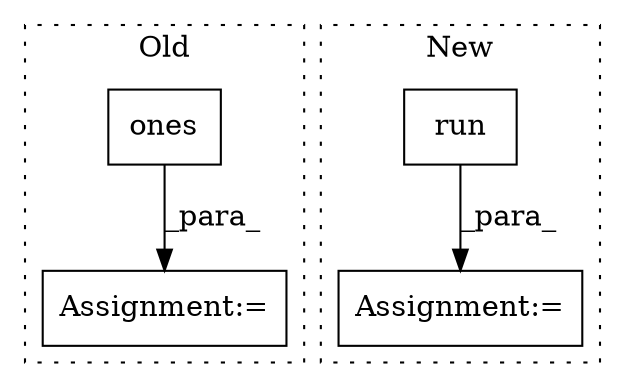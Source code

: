 digraph G {
subgraph cluster0 {
1 [label="ones" a="32" s="10792,10801" l="5,1" shape="box"];
4 [label="Assignment:=" a="7" s="10785" l="1" shape="box"];
label = "Old";
style="dotted";
}
subgraph cluster1 {
2 [label="run" a="32" s="10670,10688" l="4,1" shape="box"];
3 [label="Assignment:=" a="7" s="10663" l="2" shape="box"];
label = "New";
style="dotted";
}
1 -> 4 [label="_para_"];
2 -> 3 [label="_para_"];
}